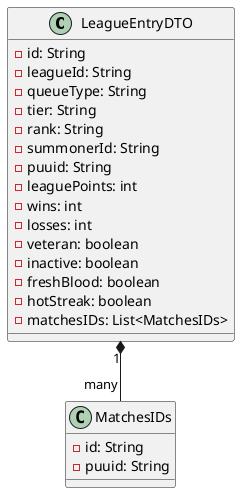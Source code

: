 @startuml
' Define the LeagueEntryDTO class with its attributes and a list of MatchesIDs
class LeagueEntryDTO {
    - id: String
    - leagueId: String
    - queueType: String
    - tier: String
    - rank: String
    - summonerId: String
    - puuid: String
    - leaguePoints: int
    - wins: int
    - losses: int
    - veteran: boolean
    - inactive: boolean
    - freshBlood: boolean
    - hotStreak: boolean
    - matchesIDs: List<MatchesIDs>
}

' Define the MatchesIDs class with its attributes
class MatchesIDs {
    - id: String
    - puuid: String
}

' Represent a composition relationship:
LeagueEntryDTO "1" *-- "many" MatchesIDs
@enduml